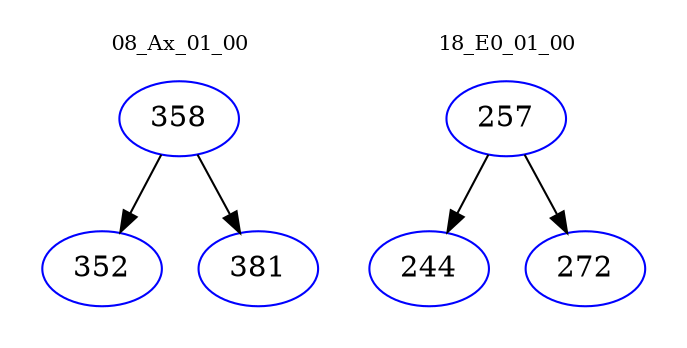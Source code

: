 digraph{
subgraph cluster_0 {
color = white
label = "08_Ax_01_00";
fontsize=10;
T0_358 [label="358", color="blue"]
T0_358 -> T0_352 [color="black"]
T0_352 [label="352", color="blue"]
T0_358 -> T0_381 [color="black"]
T0_381 [label="381", color="blue"]
}
subgraph cluster_1 {
color = white
label = "18_E0_01_00";
fontsize=10;
T1_257 [label="257", color="blue"]
T1_257 -> T1_244 [color="black"]
T1_244 [label="244", color="blue"]
T1_257 -> T1_272 [color="black"]
T1_272 [label="272", color="blue"]
}
}
